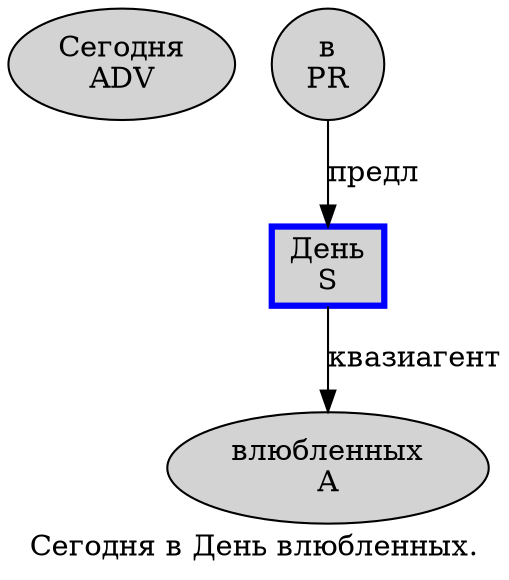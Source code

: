 digraph SENTENCE_1497 {
	graph [label="Сегодня в День влюбленных."]
	node [style=filled]
		0 [label="Сегодня
ADV" color="" fillcolor=lightgray penwidth=1 shape=ellipse]
		1 [label="в
PR" color="" fillcolor=lightgray penwidth=1 shape=ellipse]
		2 [label="День
S" color=blue fillcolor=lightgray penwidth=3 shape=box]
		3 [label="влюбленных
A" color="" fillcolor=lightgray penwidth=1 shape=ellipse]
			2 -> 3 [label="квазиагент"]
			1 -> 2 [label="предл"]
}